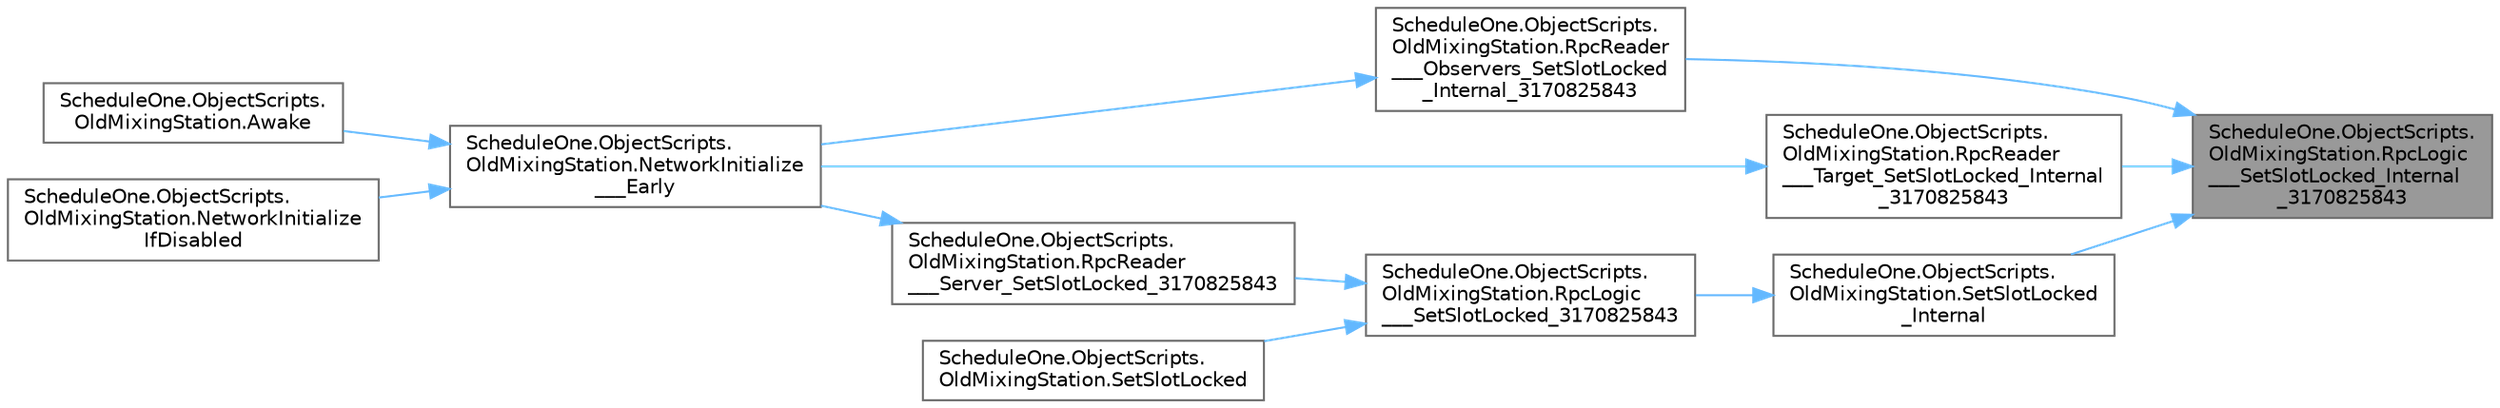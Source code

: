 digraph "ScheduleOne.ObjectScripts.OldMixingStation.RpcLogic___SetSlotLocked_Internal_3170825843"
{
 // LATEX_PDF_SIZE
  bgcolor="transparent";
  edge [fontname=Helvetica,fontsize=10,labelfontname=Helvetica,labelfontsize=10];
  node [fontname=Helvetica,fontsize=10,shape=box,height=0.2,width=0.4];
  rankdir="RL";
  Node1 [id="Node000001",label="ScheduleOne.ObjectScripts.\lOldMixingStation.RpcLogic\l___SetSlotLocked_Internal\l_3170825843",height=0.2,width=0.4,color="gray40", fillcolor="grey60", style="filled", fontcolor="black",tooltip=" "];
  Node1 -> Node2 [id="edge1_Node000001_Node000002",dir="back",color="steelblue1",style="solid",tooltip=" "];
  Node2 [id="Node000002",label="ScheduleOne.ObjectScripts.\lOldMixingStation.RpcReader\l___Observers_SetSlotLocked\l_Internal_3170825843",height=0.2,width=0.4,color="grey40", fillcolor="white", style="filled",URL="$class_schedule_one_1_1_object_scripts_1_1_old_mixing_station.html#abf390ddce7492f5b8d58508befc21a6e",tooltip=" "];
  Node2 -> Node3 [id="edge2_Node000002_Node000003",dir="back",color="steelblue1",style="solid",tooltip=" "];
  Node3 [id="Node000003",label="ScheduleOne.ObjectScripts.\lOldMixingStation.NetworkInitialize\l___Early",height=0.2,width=0.4,color="grey40", fillcolor="white", style="filled",URL="$class_schedule_one_1_1_object_scripts_1_1_old_mixing_station.html#a0b24de12846a6145b26ee19ed1be6eaf",tooltip=" "];
  Node3 -> Node4 [id="edge3_Node000003_Node000004",dir="back",color="steelblue1",style="solid",tooltip=" "];
  Node4 [id="Node000004",label="ScheduleOne.ObjectScripts.\lOldMixingStation.Awake",height=0.2,width=0.4,color="grey40", fillcolor="white", style="filled",URL="$class_schedule_one_1_1_object_scripts_1_1_old_mixing_station.html#a843a1b1116cf33be88be1a58d6a2f757",tooltip=" "];
  Node3 -> Node5 [id="edge4_Node000003_Node000005",dir="back",color="steelblue1",style="solid",tooltip=" "];
  Node5 [id="Node000005",label="ScheduleOne.ObjectScripts.\lOldMixingStation.NetworkInitialize\lIfDisabled",height=0.2,width=0.4,color="grey40", fillcolor="white", style="filled",URL="$class_schedule_one_1_1_object_scripts_1_1_old_mixing_station.html#aa082c0154adb9a33b13a85bcdf2ac923",tooltip=" "];
  Node1 -> Node6 [id="edge5_Node000001_Node000006",dir="back",color="steelblue1",style="solid",tooltip=" "];
  Node6 [id="Node000006",label="ScheduleOne.ObjectScripts.\lOldMixingStation.RpcReader\l___Target_SetSlotLocked_Internal\l_3170825843",height=0.2,width=0.4,color="grey40", fillcolor="white", style="filled",URL="$class_schedule_one_1_1_object_scripts_1_1_old_mixing_station.html#a7aa14b17879792a7445ddfd22334e8be",tooltip=" "];
  Node6 -> Node3 [id="edge6_Node000006_Node000003",dir="back",color="steelblue1",style="solid",tooltip=" "];
  Node1 -> Node7 [id="edge7_Node000001_Node000007",dir="back",color="steelblue1",style="solid",tooltip=" "];
  Node7 [id="Node000007",label="ScheduleOne.ObjectScripts.\lOldMixingStation.SetSlotLocked\l_Internal",height=0.2,width=0.4,color="grey40", fillcolor="white", style="filled",URL="$class_schedule_one_1_1_object_scripts_1_1_old_mixing_station.html#a132b2728516ebdc9c3c769433ee1ba2a",tooltip=" "];
  Node7 -> Node8 [id="edge8_Node000007_Node000008",dir="back",color="steelblue1",style="solid",tooltip=" "];
  Node8 [id="Node000008",label="ScheduleOne.ObjectScripts.\lOldMixingStation.RpcLogic\l___SetSlotLocked_3170825843",height=0.2,width=0.4,color="grey40", fillcolor="white", style="filled",URL="$class_schedule_one_1_1_object_scripts_1_1_old_mixing_station.html#a698174701729ba90fd02a0821bf91859",tooltip=" "];
  Node8 -> Node9 [id="edge9_Node000008_Node000009",dir="back",color="steelblue1",style="solid",tooltip=" "];
  Node9 [id="Node000009",label="ScheduleOne.ObjectScripts.\lOldMixingStation.RpcReader\l___Server_SetSlotLocked_3170825843",height=0.2,width=0.4,color="grey40", fillcolor="white", style="filled",URL="$class_schedule_one_1_1_object_scripts_1_1_old_mixing_station.html#a0d5f3c6f864a7bcca3084a1d8a0bff80",tooltip=" "];
  Node9 -> Node3 [id="edge10_Node000009_Node000003",dir="back",color="steelblue1",style="solid",tooltip=" "];
  Node8 -> Node10 [id="edge11_Node000008_Node000010",dir="back",color="steelblue1",style="solid",tooltip=" "];
  Node10 [id="Node000010",label="ScheduleOne.ObjectScripts.\lOldMixingStation.SetSlotLocked",height=0.2,width=0.4,color="grey40", fillcolor="white", style="filled",URL="$class_schedule_one_1_1_object_scripts_1_1_old_mixing_station.html#aa381e78e0c269006c7839fb65d9aa1b8",tooltip=" "];
}
